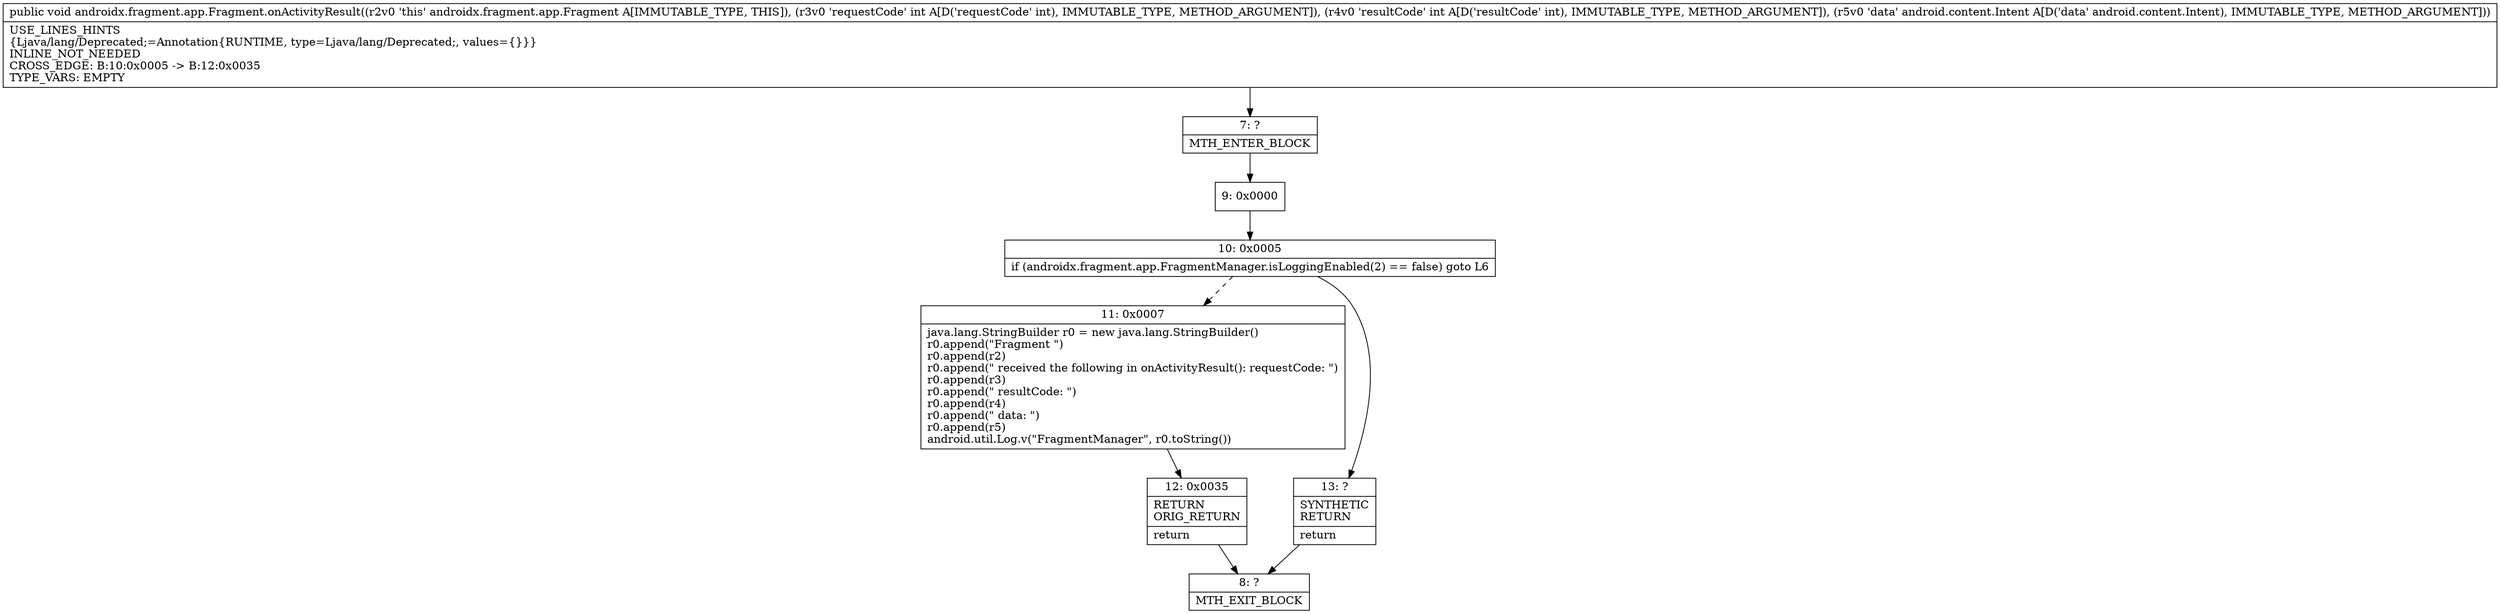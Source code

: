 digraph "CFG forandroidx.fragment.app.Fragment.onActivityResult(IILandroid\/content\/Intent;)V" {
Node_7 [shape=record,label="{7\:\ ?|MTH_ENTER_BLOCK\l}"];
Node_9 [shape=record,label="{9\:\ 0x0000}"];
Node_10 [shape=record,label="{10\:\ 0x0005|if (androidx.fragment.app.FragmentManager.isLoggingEnabled(2) == false) goto L6\l}"];
Node_11 [shape=record,label="{11\:\ 0x0007|java.lang.StringBuilder r0 = new java.lang.StringBuilder()\lr0.append(\"Fragment \")\lr0.append(r2)\lr0.append(\" received the following in onActivityResult(): requestCode: \")\lr0.append(r3)\lr0.append(\" resultCode: \")\lr0.append(r4)\lr0.append(\" data: \")\lr0.append(r5)\landroid.util.Log.v(\"FragmentManager\", r0.toString())\l}"];
Node_12 [shape=record,label="{12\:\ 0x0035|RETURN\lORIG_RETURN\l|return\l}"];
Node_8 [shape=record,label="{8\:\ ?|MTH_EXIT_BLOCK\l}"];
Node_13 [shape=record,label="{13\:\ ?|SYNTHETIC\lRETURN\l|return\l}"];
MethodNode[shape=record,label="{public void androidx.fragment.app.Fragment.onActivityResult((r2v0 'this' androidx.fragment.app.Fragment A[IMMUTABLE_TYPE, THIS]), (r3v0 'requestCode' int A[D('requestCode' int), IMMUTABLE_TYPE, METHOD_ARGUMENT]), (r4v0 'resultCode' int A[D('resultCode' int), IMMUTABLE_TYPE, METHOD_ARGUMENT]), (r5v0 'data' android.content.Intent A[D('data' android.content.Intent), IMMUTABLE_TYPE, METHOD_ARGUMENT]))  | USE_LINES_HINTS\l\{Ljava\/lang\/Deprecated;=Annotation\{RUNTIME, type=Ljava\/lang\/Deprecated;, values=\{\}\}\}\lINLINE_NOT_NEEDED\lCROSS_EDGE: B:10:0x0005 \-\> B:12:0x0035\lTYPE_VARS: EMPTY\l}"];
MethodNode -> Node_7;Node_7 -> Node_9;
Node_9 -> Node_10;
Node_10 -> Node_11[style=dashed];
Node_10 -> Node_13;
Node_11 -> Node_12;
Node_12 -> Node_8;
Node_13 -> Node_8;
}


